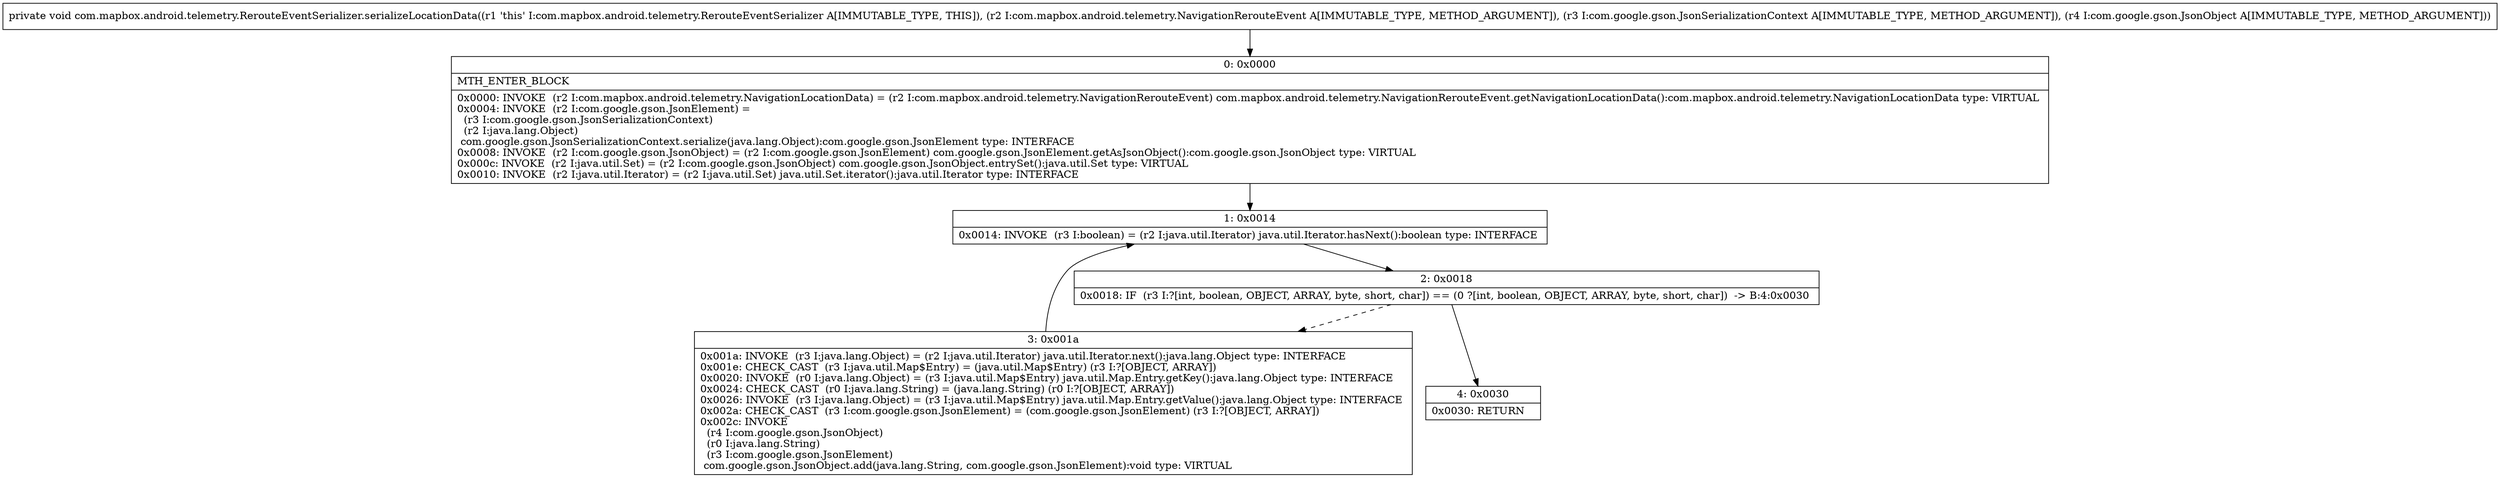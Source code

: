 digraph "CFG forcom.mapbox.android.telemetry.RerouteEventSerializer.serializeLocationData(Lcom\/mapbox\/android\/telemetry\/NavigationRerouteEvent;Lcom\/google\/gson\/JsonSerializationContext;Lcom\/google\/gson\/JsonObject;)V" {
Node_0 [shape=record,label="{0\:\ 0x0000|MTH_ENTER_BLOCK\l|0x0000: INVOKE  (r2 I:com.mapbox.android.telemetry.NavigationLocationData) = (r2 I:com.mapbox.android.telemetry.NavigationRerouteEvent) com.mapbox.android.telemetry.NavigationRerouteEvent.getNavigationLocationData():com.mapbox.android.telemetry.NavigationLocationData type: VIRTUAL \l0x0004: INVOKE  (r2 I:com.google.gson.JsonElement) = \l  (r3 I:com.google.gson.JsonSerializationContext)\l  (r2 I:java.lang.Object)\l com.google.gson.JsonSerializationContext.serialize(java.lang.Object):com.google.gson.JsonElement type: INTERFACE \l0x0008: INVOKE  (r2 I:com.google.gson.JsonObject) = (r2 I:com.google.gson.JsonElement) com.google.gson.JsonElement.getAsJsonObject():com.google.gson.JsonObject type: VIRTUAL \l0x000c: INVOKE  (r2 I:java.util.Set) = (r2 I:com.google.gson.JsonObject) com.google.gson.JsonObject.entrySet():java.util.Set type: VIRTUAL \l0x0010: INVOKE  (r2 I:java.util.Iterator) = (r2 I:java.util.Set) java.util.Set.iterator():java.util.Iterator type: INTERFACE \l}"];
Node_1 [shape=record,label="{1\:\ 0x0014|0x0014: INVOKE  (r3 I:boolean) = (r2 I:java.util.Iterator) java.util.Iterator.hasNext():boolean type: INTERFACE \l}"];
Node_2 [shape=record,label="{2\:\ 0x0018|0x0018: IF  (r3 I:?[int, boolean, OBJECT, ARRAY, byte, short, char]) == (0 ?[int, boolean, OBJECT, ARRAY, byte, short, char])  \-\> B:4:0x0030 \l}"];
Node_3 [shape=record,label="{3\:\ 0x001a|0x001a: INVOKE  (r3 I:java.lang.Object) = (r2 I:java.util.Iterator) java.util.Iterator.next():java.lang.Object type: INTERFACE \l0x001e: CHECK_CAST  (r3 I:java.util.Map$Entry) = (java.util.Map$Entry) (r3 I:?[OBJECT, ARRAY]) \l0x0020: INVOKE  (r0 I:java.lang.Object) = (r3 I:java.util.Map$Entry) java.util.Map.Entry.getKey():java.lang.Object type: INTERFACE \l0x0024: CHECK_CAST  (r0 I:java.lang.String) = (java.lang.String) (r0 I:?[OBJECT, ARRAY]) \l0x0026: INVOKE  (r3 I:java.lang.Object) = (r3 I:java.util.Map$Entry) java.util.Map.Entry.getValue():java.lang.Object type: INTERFACE \l0x002a: CHECK_CAST  (r3 I:com.google.gson.JsonElement) = (com.google.gson.JsonElement) (r3 I:?[OBJECT, ARRAY]) \l0x002c: INVOKE  \l  (r4 I:com.google.gson.JsonObject)\l  (r0 I:java.lang.String)\l  (r3 I:com.google.gson.JsonElement)\l com.google.gson.JsonObject.add(java.lang.String, com.google.gson.JsonElement):void type: VIRTUAL \l}"];
Node_4 [shape=record,label="{4\:\ 0x0030|0x0030: RETURN   \l}"];
MethodNode[shape=record,label="{private void com.mapbox.android.telemetry.RerouteEventSerializer.serializeLocationData((r1 'this' I:com.mapbox.android.telemetry.RerouteEventSerializer A[IMMUTABLE_TYPE, THIS]), (r2 I:com.mapbox.android.telemetry.NavigationRerouteEvent A[IMMUTABLE_TYPE, METHOD_ARGUMENT]), (r3 I:com.google.gson.JsonSerializationContext A[IMMUTABLE_TYPE, METHOD_ARGUMENT]), (r4 I:com.google.gson.JsonObject A[IMMUTABLE_TYPE, METHOD_ARGUMENT])) }"];
MethodNode -> Node_0;
Node_0 -> Node_1;
Node_1 -> Node_2;
Node_2 -> Node_3[style=dashed];
Node_2 -> Node_4;
Node_3 -> Node_1;
}

